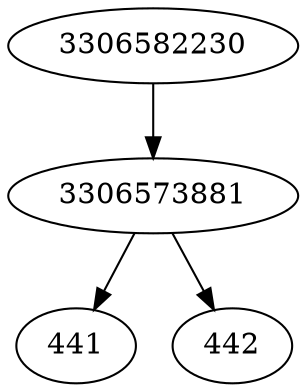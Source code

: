 strict digraph  {
441;
442;
3306582230;
3306573881;
3306582230 -> 3306573881;
3306573881 -> 441;
3306573881 -> 442;
}
